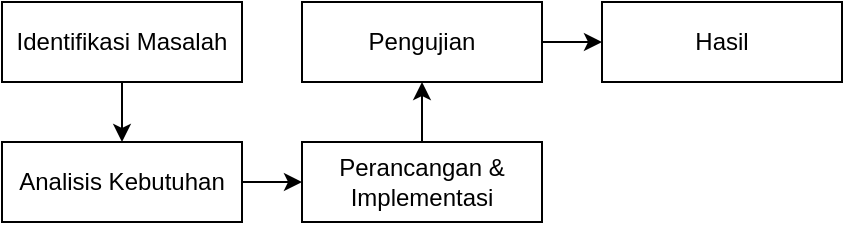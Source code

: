 <mxfile version="21.2.8" type="device" pages="15">
  <diagram id="f6MzDD82E5B1E1J3-Ezb" name="ResearchFlow">
    <mxGraphModel dx="33" dy="520" grid="1" gridSize="10" guides="1" tooltips="1" connect="1" arrows="1" fold="1" page="1" pageScale="1" pageWidth="827" pageHeight="1169" math="0" shadow="0">
      <root>
        <mxCell id="0" />
        <mxCell id="1" parent="0" />
        <mxCell id="tnNVzFTiTPPYR6M1umOF-10" value="" style="group" parent="1" vertex="1" connectable="0">
          <mxGeometry x="950" y="150" width="420" height="110" as="geometry" />
        </mxCell>
        <mxCell id="tnNVzFTiTPPYR6M1umOF-1" value="Identifikasi Masalah" style="rounded=0;whiteSpace=wrap;html=1;" parent="tnNVzFTiTPPYR6M1umOF-10" vertex="1">
          <mxGeometry width="120" height="40" as="geometry" />
        </mxCell>
        <mxCell id="tnNVzFTiTPPYR6M1umOF-2" value="Analisis Kebutuhan" style="rounded=0;whiteSpace=wrap;html=1;" parent="tnNVzFTiTPPYR6M1umOF-10" vertex="1">
          <mxGeometry y="70" width="120" height="40" as="geometry" />
        </mxCell>
        <mxCell id="tnNVzFTiTPPYR6M1umOF-6" style="edgeStyle=orthogonalEdgeStyle;rounded=0;orthogonalLoop=1;jettySize=auto;html=1;" parent="tnNVzFTiTPPYR6M1umOF-10" source="tnNVzFTiTPPYR6M1umOF-1" target="tnNVzFTiTPPYR6M1umOF-2" edge="1">
          <mxGeometry relative="1" as="geometry" />
        </mxCell>
        <mxCell id="tnNVzFTiTPPYR6M1umOF-3" value="Perancangan &amp;amp; Implementasi" style="rounded=0;whiteSpace=wrap;html=1;" parent="tnNVzFTiTPPYR6M1umOF-10" vertex="1">
          <mxGeometry x="150" y="70" width="120" height="40" as="geometry" />
        </mxCell>
        <mxCell id="tnNVzFTiTPPYR6M1umOF-7" style="edgeStyle=orthogonalEdgeStyle;rounded=0;orthogonalLoop=1;jettySize=auto;html=1;" parent="tnNVzFTiTPPYR6M1umOF-10" source="tnNVzFTiTPPYR6M1umOF-2" target="tnNVzFTiTPPYR6M1umOF-3" edge="1">
          <mxGeometry relative="1" as="geometry" />
        </mxCell>
        <mxCell id="tnNVzFTiTPPYR6M1umOF-4" value="Pengujian" style="rounded=0;whiteSpace=wrap;html=1;" parent="tnNVzFTiTPPYR6M1umOF-10" vertex="1">
          <mxGeometry x="150" width="120" height="40" as="geometry" />
        </mxCell>
        <mxCell id="tnNVzFTiTPPYR6M1umOF-8" style="edgeStyle=orthogonalEdgeStyle;rounded=0;orthogonalLoop=1;jettySize=auto;html=1;" parent="tnNVzFTiTPPYR6M1umOF-10" source="tnNVzFTiTPPYR6M1umOF-3" target="tnNVzFTiTPPYR6M1umOF-4" edge="1">
          <mxGeometry relative="1" as="geometry" />
        </mxCell>
        <mxCell id="tnNVzFTiTPPYR6M1umOF-5" value="Hasil" style="rounded=0;whiteSpace=wrap;html=1;" parent="tnNVzFTiTPPYR6M1umOF-10" vertex="1">
          <mxGeometry x="300" width="120" height="40" as="geometry" />
        </mxCell>
        <mxCell id="tnNVzFTiTPPYR6M1umOF-9" style="edgeStyle=orthogonalEdgeStyle;rounded=0;orthogonalLoop=1;jettySize=auto;html=1;" parent="tnNVzFTiTPPYR6M1umOF-10" source="tnNVzFTiTPPYR6M1umOF-4" target="tnNVzFTiTPPYR6M1umOF-5" edge="1">
          <mxGeometry relative="1" as="geometry" />
        </mxCell>
      </root>
    </mxGraphModel>
  </diagram>
  <diagram id="m-dhfpJzlIWqTM9DxHTn" name="AgilePath">
    <mxGraphModel dx="33" dy="520" grid="1" gridSize="10" guides="1" tooltips="1" connect="1" arrows="1" fold="1" page="1" pageScale="1" pageWidth="827" pageHeight="1169" math="0" shadow="0">
      <root>
        <mxCell id="0" />
        <mxCell id="1" parent="0" />
        <mxCell id="0eaVGEH0pVB4hHo2Vvec-2" value="Requirement Analysis" style="rounded=0;whiteSpace=wrap;html=1;" vertex="1" parent="1">
          <mxGeometry x="920" y="160" width="120" height="40" as="geometry" />
        </mxCell>
        <mxCell id="0eaVGEH0pVB4hHo2Vvec-3" value="Design" style="rounded=0;whiteSpace=wrap;html=1;" vertex="1" parent="1">
          <mxGeometry x="1080" y="160" width="120" height="40" as="geometry" />
        </mxCell>
        <mxCell id="0eaVGEH0pVB4hHo2Vvec-4" style="edgeStyle=orthogonalEdgeStyle;rounded=0;orthogonalLoop=1;jettySize=auto;html=1;" edge="1" parent="1" source="0eaVGEH0pVB4hHo2Vvec-2" target="0eaVGEH0pVB4hHo2Vvec-3">
          <mxGeometry relative="1" as="geometry" />
        </mxCell>
        <mxCell id="0eaVGEH0pVB4hHo2Vvec-5" value="Implementation" style="rounded=0;whiteSpace=wrap;html=1;" vertex="1" parent="1">
          <mxGeometry x="1241" y="160" width="120" height="40" as="geometry" />
        </mxCell>
        <mxCell id="0eaVGEH0pVB4hHo2Vvec-6" style="edgeStyle=orthogonalEdgeStyle;rounded=0;orthogonalLoop=1;jettySize=auto;html=1;" edge="1" parent="1" source="0eaVGEH0pVB4hHo2Vvec-3" target="0eaVGEH0pVB4hHo2Vvec-5">
          <mxGeometry relative="1" as="geometry" />
        </mxCell>
        <mxCell id="0eaVGEH0pVB4hHo2Vvec-7" value="Testing" style="rounded=0;whiteSpace=wrap;html=1;" vertex="1" parent="1">
          <mxGeometry x="1160" y="240" width="120" height="40" as="geometry" />
        </mxCell>
        <mxCell id="0eaVGEH0pVB4hHo2Vvec-8" style="edgeStyle=orthogonalEdgeStyle;rounded=0;orthogonalLoop=1;jettySize=auto;html=1;" edge="1" parent="1" source="0eaVGEH0pVB4hHo2Vvec-5" target="0eaVGEH0pVB4hHo2Vvec-7">
          <mxGeometry relative="1" as="geometry">
            <Array as="points">
              <mxPoint x="1301" y="260" />
            </Array>
          </mxGeometry>
        </mxCell>
        <mxCell id="0eaVGEH0pVB4hHo2Vvec-11" style="edgeStyle=orthogonalEdgeStyle;rounded=0;orthogonalLoop=1;jettySize=auto;html=1;" edge="1" parent="1" source="0eaVGEH0pVB4hHo2Vvec-9" target="0eaVGEH0pVB4hHo2Vvec-2">
          <mxGeometry relative="1" as="geometry">
            <Array as="points">
              <mxPoint x="980" y="260" />
            </Array>
          </mxGeometry>
        </mxCell>
        <mxCell id="0eaVGEH0pVB4hHo2Vvec-9" value="Review" style="rounded=0;whiteSpace=wrap;html=1;" vertex="1" parent="1">
          <mxGeometry x="1000" y="240" width="120" height="40" as="geometry" />
        </mxCell>
        <mxCell id="0eaVGEH0pVB4hHo2Vvec-10" style="edgeStyle=orthogonalEdgeStyle;rounded=0;orthogonalLoop=1;jettySize=auto;html=1;" edge="1" parent="1" source="0eaVGEH0pVB4hHo2Vvec-7" target="0eaVGEH0pVB4hHo2Vvec-9">
          <mxGeometry relative="1" as="geometry" />
        </mxCell>
      </root>
    </mxGraphModel>
  </diagram>
  <diagram id="bvbVE_WCkO3QC0mtbcga" name="MainMenuUI">
    <mxGraphModel dx="860" dy="520" grid="1" gridSize="10" guides="1" tooltips="1" connect="1" arrows="1" fold="1" page="1" pageScale="1" pageWidth="827" pageHeight="1169" math="0" shadow="0">
      <root>
        <mxCell id="0" />
        <mxCell id="1" parent="0" />
        <mxCell id="MeuJwveJDG_hMoKyS67v-1" value="" style="rounded=0;whiteSpace=wrap;html=1;" parent="1" vertex="1">
          <mxGeometry x="84" y="100" width="680" height="350" as="geometry" />
        </mxCell>
        <mxCell id="36WneUY-5rslGL_C9ssK-5" value="Play" style="rounded=0;whiteSpace=wrap;html=1;fontSize=22;" parent="1" vertex="1">
          <mxGeometry x="324" y="250" width="180" height="50" as="geometry" />
        </mxCell>
        <mxCell id="36WneUY-5rslGL_C9ssK-6" value="Options" style="rounded=0;whiteSpace=wrap;html=1;fontSize=22;" parent="1" vertex="1">
          <mxGeometry x="339" y="310" width="150" height="50" as="geometry" />
        </mxCell>
        <mxCell id="36WneUY-5rslGL_C9ssK-7" value="Quit" style="rounded=0;whiteSpace=wrap;html=1;fontSize=22;" parent="1" vertex="1">
          <mxGeometry x="354" y="370" width="120" height="50" as="geometry" />
        </mxCell>
        <mxCell id="36WneUY-5rslGL_C9ssK-8" value="GAME TITLE" style="rounded=0;whiteSpace=wrap;html=1;fontStyle=1;fontSize=32;" parent="1" vertex="1">
          <mxGeometry x="190" y="120" width="480" height="90" as="geometry" />
        </mxCell>
      </root>
    </mxGraphModel>
  </diagram>
  <diagram id="VjwOhpfSUUrBZXdR_A1O" name="StageSelectUI">
    <mxGraphModel dx="860" dy="520" grid="0" gridSize="10" guides="1" tooltips="1" connect="1" arrows="1" fold="1" page="1" pageScale="1" pageWidth="827" pageHeight="1169" math="0" shadow="0">
      <root>
        <mxCell id="0" />
        <mxCell id="1" parent="0" />
        <mxCell id="0HMA8TMs7qORRu5moQCM-7" value="" style="rounded=0;whiteSpace=wrap;html=1;" parent="1" vertex="1">
          <mxGeometry x="52.68" y="110" width="680" height="350" as="geometry" />
        </mxCell>
        <mxCell id="0HMA8TMs7qORRu5moQCM-8" value="Stage" style="rounded=0;whiteSpace=wrap;html=1;fontStyle=1;fontSize=32;" parent="1" vertex="1">
          <mxGeometry x="88" y="130" width="480" height="50" as="geometry" />
        </mxCell>
        <mxCell id="E6t-gaHiTCaMRqFrFnex-2" value="X" style="rounded=0;whiteSpace=wrap;html=1;fontStyle=1;fontSize=32;" parent="1" vertex="1">
          <mxGeometry x="600" y="130" width="94.68" height="50" as="geometry" />
        </mxCell>
        <mxCell id="0HMA8TMs7qORRu5moQCM-12" value="Stage" style="rounded=0;whiteSpace=wrap;html=1;fontStyle=1;fontSize=16;container=0;" parent="1" vertex="1">
          <mxGeometry x="240.002" y="229" width="67.358" height="106.024" as="geometry" />
        </mxCell>
        <mxCell id="0HMA8TMs7qORRu5moQCM-17" value="Stage" style="rounded=0;whiteSpace=wrap;html=1;fontStyle=1;fontSize=16;container=0;" parent="1" vertex="1">
          <mxGeometry x="472.002" y="229" width="67.358" height="106.024" as="geometry" />
        </mxCell>
        <mxCell id="0HMA8TMs7qORRu5moQCM-30" value="Stage" style="rounded=0;whiteSpace=wrap;html=1;fontStyle=1;fontSize=16;container=0;" parent="1" vertex="1">
          <mxGeometry x="550.002" y="229" width="67.358" height="106.024" as="geometry" />
        </mxCell>
        <mxCell id="0HMA8TMs7qORRu5moQCM-32" value="Stage" style="rounded=0;whiteSpace=wrap;html=1;fontStyle=1;fontSize=16;container=0;" parent="1" vertex="1">
          <mxGeometry x="628.002" y="229" width="67.358" height="106.024" as="geometry" />
        </mxCell>
        <mxCell id="0HMA8TMs7qORRu5moQCM-10" value="Stage" style="rounded=0;whiteSpace=wrap;html=1;fontStyle=1;fontSize=16;container=0;" parent="1" vertex="1">
          <mxGeometry x="86" y="229" width="67.358" height="106.024" as="geometry" />
        </mxCell>
        <mxCell id="0HMA8TMs7qORRu5moQCM-11" value="Stage" style="rounded=0;whiteSpace=wrap;html=1;fontStyle=1;fontSize=16;container=0;" parent="1" vertex="1">
          <mxGeometry x="163.001" y="229" width="67.358" height="106.024" as="geometry" />
        </mxCell>
        <mxCell id="0HMA8TMs7qORRu5moQCM-19" value="Stage" style="rounded=0;whiteSpace=wrap;html=1;fontStyle=1;fontSize=16;container=0;" parent="1" vertex="1">
          <mxGeometry x="318" y="229" width="67.358" height="106.024" as="geometry" />
        </mxCell>
        <mxCell id="0HMA8TMs7qORRu5moQCM-20" value="Stage" style="rounded=0;whiteSpace=wrap;html=1;fontStyle=1;fontSize=16;container=0;" parent="1" vertex="1">
          <mxGeometry x="395.001" y="229" width="67.358" height="106.024" as="geometry" />
        </mxCell>
      </root>
    </mxGraphModel>
  </diagram>
  <diagram name="OptionsUI" id="QYACH7cSlahDOdQYbJ13">
    <mxGraphModel dx="1012" dy="612" grid="0" gridSize="10" guides="1" tooltips="1" connect="1" arrows="1" fold="1" page="1" pageScale="1" pageWidth="827" pageHeight="1169" math="0" shadow="0">
      <root>
        <mxCell id="n1Gjs2r9QFGmoitTEfbZ-0" />
        <mxCell id="n1Gjs2r9QFGmoitTEfbZ-1" parent="n1Gjs2r9QFGmoitTEfbZ-0" />
        <mxCell id="n1Gjs2r9QFGmoitTEfbZ-2" value="" style="rounded=0;whiteSpace=wrap;html=1;" vertex="1" parent="n1Gjs2r9QFGmoitTEfbZ-1">
          <mxGeometry x="52.68" y="110" width="680" height="350" as="geometry" />
        </mxCell>
        <mxCell id="n1Gjs2r9QFGmoitTEfbZ-4" value="Options" style="rounded=0;whiteSpace=wrap;html=1;fontStyle=1;fontSize=32;" vertex="1" parent="n1Gjs2r9QFGmoitTEfbZ-1">
          <mxGeometry x="88" y="130" width="504" height="50" as="geometry" />
        </mxCell>
        <mxCell id="n1Gjs2r9QFGmoitTEfbZ-15" value="X" style="rounded=0;whiteSpace=wrap;html=1;fontStyle=1;fontSize=32;" vertex="1" parent="n1Gjs2r9QFGmoitTEfbZ-1">
          <mxGeometry x="600" y="130" width="94.68" height="50" as="geometry" />
        </mxCell>
        <mxCell id="NRHFvyir68KdqCot85hz-0" value="BGM" style="rounded=0;whiteSpace=wrap;html=1;fontStyle=1;fontSize=24;" vertex="1" parent="n1Gjs2r9QFGmoitTEfbZ-1">
          <mxGeometry x="88" y="200" width="212" height="44" as="geometry" />
        </mxCell>
        <mxCell id="NRHFvyir68KdqCot85hz-1" value="SFX" style="rounded=0;whiteSpace=wrap;html=1;fontStyle=1;fontSize=24;" vertex="1" parent="n1Gjs2r9QFGmoitTEfbZ-1">
          <mxGeometry x="88" y="257" width="212" height="44" as="geometry" />
        </mxCell>
        <mxCell id="NRHFvyir68KdqCot85hz-3" value="Difficulty" style="rounded=0;whiteSpace=wrap;html=1;fontStyle=1;fontSize=24;" vertex="1" parent="n1Gjs2r9QFGmoitTEfbZ-1">
          <mxGeometry x="88" y="314" width="212" height="44" as="geometry" />
        </mxCell>
        <mxCell id="NRHFvyir68KdqCot85hz-4" value="" style="rounded=0;whiteSpace=wrap;html=1;fontStyle=1;fontSize=24;" vertex="1" parent="n1Gjs2r9QFGmoitTEfbZ-1">
          <mxGeometry x="318" y="214" width="260" height="16" as="geometry" />
        </mxCell>
        <mxCell id="NRHFvyir68KdqCot85hz-5" value="" style="rounded=0;whiteSpace=wrap;html=1;fontStyle=1;fontSize=24;" vertex="1" parent="n1Gjs2r9QFGmoitTEfbZ-1">
          <mxGeometry x="559" y="210.5" width="13" height="23" as="geometry" />
        </mxCell>
        <mxCell id="NRHFvyir68KdqCot85hz-6" value="100" style="rounded=0;whiteSpace=wrap;html=1;fontStyle=1;fontSize=24;" vertex="1" parent="n1Gjs2r9QFGmoitTEfbZ-1">
          <mxGeometry x="601" y="200" width="93.68" height="44" as="geometry" />
        </mxCell>
        <mxCell id="NRHFvyir68KdqCot85hz-7" value="" style="rounded=0;whiteSpace=wrap;html=1;fontStyle=1;fontSize=24;" vertex="1" parent="n1Gjs2r9QFGmoitTEfbZ-1">
          <mxGeometry x="318" y="273" width="260" height="16" as="geometry" />
        </mxCell>
        <mxCell id="NRHFvyir68KdqCot85hz-8" value="" style="rounded=0;whiteSpace=wrap;html=1;fontStyle=1;fontSize=24;" vertex="1" parent="n1Gjs2r9QFGmoitTEfbZ-1">
          <mxGeometry x="559" y="269.5" width="13" height="23" as="geometry" />
        </mxCell>
        <mxCell id="NRHFvyir68KdqCot85hz-9" value="100" style="rounded=0;whiteSpace=wrap;html=1;fontStyle=1;fontSize=24;" vertex="1" parent="n1Gjs2r9QFGmoitTEfbZ-1">
          <mxGeometry x="601" y="259" width="93.68" height="44" as="geometry" />
        </mxCell>
        <mxCell id="NRHFvyir68KdqCot85hz-10" value="Easy" style="rounded=0;whiteSpace=wrap;html=1;fontStyle=1;fontSize=24;" vertex="1" parent="n1Gjs2r9QFGmoitTEfbZ-1">
          <mxGeometry x="521" y="314" width="141" height="44" as="geometry" />
        </mxCell>
        <mxCell id="NRHFvyir68KdqCot85hz-11" value="V" style="rounded=0;whiteSpace=wrap;html=1;fontStyle=1;fontSize=24;" vertex="1" parent="n1Gjs2r9QFGmoitTEfbZ-1">
          <mxGeometry x="660" y="314" width="34.34" height="44" as="geometry" />
        </mxCell>
        <mxCell id="NRHFvyir68KdqCot85hz-12" value="Save" style="rounded=0;whiteSpace=wrap;html=1;fontStyle=1;fontSize=24;" vertex="1" parent="n1Gjs2r9QFGmoitTEfbZ-1">
          <mxGeometry x="322.18" y="385" width="141" height="44" as="geometry" />
        </mxCell>
      </root>
    </mxGraphModel>
  </diagram>
  <diagram id="vG7D8FekNfAek0E7JXm4" name="PlayOrReadUI">
    <mxGraphModel dx="1012" dy="612" grid="1" gridSize="10" guides="1" tooltips="1" connect="1" arrows="1" fold="1" page="1" pageScale="1" pageWidth="827" pageHeight="1169" math="0" shadow="0">
      <root>
        <mxCell id="0" />
        <mxCell id="1" parent="0" />
        <mxCell id="DEiAX9lkdbtyjMdKGguc-1" value="" style="rounded=0;whiteSpace=wrap;html=1;" vertex="1" parent="1">
          <mxGeometry x="52.68" y="110" width="680" height="350" as="geometry" />
        </mxCell>
        <mxCell id="DEiAX9lkdbtyjMdKGguc-2" value="Material Title" style="rounded=0;whiteSpace=wrap;html=1;fontStyle=1;fontSize=32;" vertex="1" parent="1">
          <mxGeometry x="88" y="130" width="472" height="50" as="geometry" />
        </mxCell>
        <mxCell id="DEiAX9lkdbtyjMdKGguc-3" value="X" style="rounded=0;whiteSpace=wrap;html=1;fontStyle=1;fontSize=32;" vertex="1" parent="1">
          <mxGeometry x="640" y="130" width="54.68" height="50" as="geometry" />
        </mxCell>
        <mxCell id="DEiAX9lkdbtyjMdKGguc-8" value="Play" style="rounded=0;whiteSpace=wrap;html=1;fontStyle=1;fontSize=26;container=0;" vertex="1" parent="1">
          <mxGeometry x="87.68" y="310" width="282" height="120" as="geometry" />
        </mxCell>
        <mxCell id="DEiAX9lkdbtyjMdKGguc-9" value="Read Material" style="rounded=0;whiteSpace=wrap;html=1;fontStyle=1;fontSize=26;container=0;" vertex="1" parent="1">
          <mxGeometry x="397.68" y="310" width="300" height="120" as="geometry" />
        </mxCell>
        <mxCell id="DEiAX9lkdbtyjMdKGguc-12" value="H" style="rounded=0;whiteSpace=wrap;html=1;fontStyle=1;fontSize=32;" vertex="1" parent="1">
          <mxGeometry x="573.32" y="130" width="54.68" height="50" as="geometry" />
        </mxCell>
      </root>
    </mxGraphModel>
  </diagram>
  <diagram name="InGameUI" id="cptq3cDZIhJboxNGUyY6">
    <mxGraphModel dx="860" dy="520" grid="0" gridSize="10" guides="1" tooltips="1" connect="1" arrows="1" fold="1" page="1" pageScale="1" pageWidth="827" pageHeight="1169" math="0" shadow="0">
      <root>
        <mxCell id="0" />
        <mxCell id="1" parent="0" />
        <mxCell id="BpXOdtsCsegALJ0oK6Xx-1" value="" style="rounded=0;whiteSpace=wrap;html=1;" parent="1" vertex="1">
          <mxGeometry x="80" y="80" width="680" height="350" as="geometry" />
        </mxCell>
        <mxCell id="BpXOdtsCsegALJ0oK6Xx-3" value="Player" style="rounded=0;whiteSpace=wrap;html=1;align=left;" parent="1" vertex="1">
          <mxGeometry x="90" y="88" width="70" height="20" as="geometry" />
        </mxCell>
        <mxCell id="BpXOdtsCsegALJ0oK6Xx-9" value="Analog" style="ellipse;whiteSpace=wrap;html=1;aspect=fixed;fillColor=#f5f5f5;fontColor=#333333;strokeColor=#666666;" parent="1" vertex="1">
          <mxGeometry x="100" y="290" width="120" height="120" as="geometry" />
        </mxCell>
        <mxCell id="BpXOdtsCsegALJ0oK6Xx-10" value="Action/Pick" style="ellipse;whiteSpace=wrap;html=1;aspect=fixed;fillColor=#f5f5f5;fontColor=#333333;strokeColor=#666666;" parent="1" vertex="1">
          <mxGeometry x="669" y="330" width="71" height="71" as="geometry" />
        </mxCell>
        <mxCell id="BJsrXSCp2pqOfI15WEJN-4" value="00:00" style="rounded=0;whiteSpace=wrap;html=1;align=center;" parent="1" vertex="1">
          <mxGeometry x="677" y="87" width="41" height="20" as="geometry" />
        </mxCell>
        <mxCell id="BJsrXSCp2pqOfI15WEJN-9" value="" style="group" parent="1" vertex="1" connectable="0">
          <mxGeometry x="728" y="85" width="26.5" height="23" as="geometry" />
        </mxCell>
        <mxCell id="BpXOdtsCsegALJ0oK6Xx-5" value="" style="rounded=0;whiteSpace=wrap;html=1;align=left;" parent="BJsrXSCp2pqOfI15WEJN-9" vertex="1">
          <mxGeometry width="26.5" height="23" as="geometry" />
        </mxCell>
        <mxCell id="BJsrXSCp2pqOfI15WEJN-8" value="" style="group" parent="BJsrXSCp2pqOfI15WEJN-9" vertex="1" connectable="0">
          <mxGeometry x="6.25" y="2.674" width="14" height="17.65" as="geometry" />
        </mxCell>
        <mxCell id="BJsrXSCp2pqOfI15WEJN-6" value="" style="rounded=0;whiteSpace=wrap;html=1;align=left;" parent="BJsrXSCp2pqOfI15WEJN-8" vertex="1">
          <mxGeometry width="6" height="17.65" as="geometry" />
        </mxCell>
        <mxCell id="BpXOdtsCsegALJ0oK6Xx-7" value="" style="rounded=0;whiteSpace=wrap;html=1;align=left;" parent="BJsrXSCp2pqOfI15WEJN-8" vertex="1">
          <mxGeometry x="8" width="6" height="17.65" as="geometry" />
        </mxCell>
        <mxCell id="BJsrXSCp2pqOfI15WEJN-10" value="Search" style="ellipse;whiteSpace=wrap;html=1;aspect=fixed;fillColor=#f5f5f5;fontColor=#333333;strokeColor=#666666;" parent="1" vertex="1">
          <mxGeometry x="699" y="274" width="49" height="49" as="geometry" />
        </mxCell>
      </root>
    </mxGraphModel>
  </diagram>
  <diagram id="-QN3Ys7MDWMzMXzj0Ok8" name="QuestUI">
    <mxGraphModel dx="860" dy="520" grid="1" gridSize="10" guides="1" tooltips="1" connect="1" arrows="1" fold="1" page="1" pageScale="1" pageWidth="827" pageHeight="1169" math="0" shadow="0">
      <root>
        <mxCell id="0" />
        <mxCell id="1" parent="0" />
        <mxCell id="trS-FsYysDu7gJ4gRRhb-1" value="" style="rounded=0;whiteSpace=wrap;html=1;" parent="1" vertex="1">
          <mxGeometry x="80" y="80" width="680" height="350" as="geometry" />
        </mxCell>
        <mxCell id="trS-FsYysDu7gJ4gRRhb-5" value="" style="rounded=0;whiteSpace=wrap;html=1;align=left;" parent="1" vertex="1">
          <mxGeometry x="701" y="87" width="50" height="43" as="geometry" />
        </mxCell>
        <mxCell id="trS-FsYysDu7gJ4gRRhb-6" value="" style="group" parent="1" vertex="1" connectable="0">
          <mxGeometry x="710" y="92" width="32" height="33" as="geometry" />
        </mxCell>
        <mxCell id="trS-FsYysDu7gJ4gRRhb-7" value="" style="rounded=0;whiteSpace=wrap;html=1;align=left;" parent="trS-FsYysDu7gJ4gRRhb-6" vertex="1">
          <mxGeometry width="15" height="33" as="geometry" />
        </mxCell>
        <mxCell id="trS-FsYysDu7gJ4gRRhb-8" value="" style="rounded=0;whiteSpace=wrap;html=1;align=left;" parent="trS-FsYysDu7gJ4gRRhb-6" vertex="1">
          <mxGeometry x="17" width="15" height="33" as="geometry" />
        </mxCell>
        <mxCell id="trS-FsYysDu7gJ4gRRhb-11" value="" style="rounded=0;whiteSpace=wrap;html=1;fillColor=#E3E3E3;" parent="1" vertex="1">
          <mxGeometry x="210" y="150" width="410" height="20" as="geometry" />
        </mxCell>
        <mxCell id="trS-FsYysDu7gJ4gRRhb-12" value="" style="rounded=0;whiteSpace=wrap;html=1;fillColor=#E3E3E3;" parent="1" vertex="1">
          <mxGeometry x="210" y="174" width="410" height="20" as="geometry" />
        </mxCell>
        <mxCell id="trS-FsYysDu7gJ4gRRhb-13" value="" style="rounded=0;whiteSpace=wrap;html=1;fillColor=#E3E3E3;" parent="1" vertex="1">
          <mxGeometry x="210" y="199" width="360" height="20" as="geometry" />
        </mxCell>
        <mxCell id="mwS01MPtXd5iBNjWxdNN-1" value="00:00" style="rounded=0;whiteSpace=wrap;html=1;" vertex="1" parent="1">
          <mxGeometry x="650" y="87" width="40" height="20" as="geometry" />
        </mxCell>
        <mxCell id="trS-FsYysDu7gJ4gRRhb-14" value="" style="rounded=0;whiteSpace=wrap;html=1;fillColor=#E3E3E3;" parent="1" vertex="1">
          <mxGeometry x="210" y="260" width="201.6" height="50" as="geometry" />
        </mxCell>
        <mxCell id="trS-FsYysDu7gJ4gRRhb-15" value="" style="rounded=0;whiteSpace=wrap;html=1;fillColor=#E3E3E3;" parent="1" vertex="1">
          <mxGeometry x="210" y="320" width="201.6" height="50" as="geometry" />
        </mxCell>
        <mxCell id="trS-FsYysDu7gJ4gRRhb-16" value="" style="rounded=0;whiteSpace=wrap;html=1;fillColor=#E3E3E3;" parent="1" vertex="1">
          <mxGeometry x="428.4" y="320" width="201.6" height="50" as="geometry" />
        </mxCell>
        <mxCell id="trS-FsYysDu7gJ4gRRhb-17" value="" style="rounded=0;whiteSpace=wrap;html=1;fillColor=#E3E3E3;fillStyle=solid;" parent="1" vertex="1">
          <mxGeometry x="428.4" y="260" width="201.6" height="50" as="geometry" />
        </mxCell>
      </root>
    </mxGraphModel>
  </diagram>
  <diagram id="C1FcqHf4VFfyf51zM5Mn" name="PauseUI">
    <mxGraphModel dx="860" dy="520" grid="0" gridSize="10" guides="1" tooltips="1" connect="1" arrows="1" fold="1" page="1" pageScale="1" pageWidth="827" pageHeight="1169" math="0" shadow="0">
      <root>
        <mxCell id="0" />
        <mxCell id="1" parent="0" />
        <mxCell id="YvXbzxNQUR7dTeZEtJqn-1" value="" style="rounded=0;whiteSpace=wrap;html=1;" parent="1" vertex="1">
          <mxGeometry x="80" y="80" width="680" height="350" as="geometry" />
        </mxCell>
        <mxCell id="YvXbzxNQUR7dTeZEtJqn-11" value="" style="rounded=0;whiteSpace=wrap;html=1;" parent="1" vertex="1">
          <mxGeometry x="240" y="120" width="370" height="280" as="geometry" />
        </mxCell>
        <mxCell id="YvXbzxNQUR7dTeZEtJqn-13" value="PAUSED" style="rounded=0;whiteSpace=wrap;html=1;" parent="1" vertex="1">
          <mxGeometry x="300" y="145" width="250" height="40" as="geometry" />
        </mxCell>
        <mxCell id="YvXbzxNQUR7dTeZEtJqn-12" value="RESUME" style="rounded=0;whiteSpace=wrap;html=1;" parent="1" vertex="1">
          <mxGeometry x="300" y="279" width="250" height="43.5" as="geometry" />
        </mxCell>
        <mxCell id="YvXbzxNQUR7dTeZEtJqn-14" value="BACK TO MENU" style="rounded=0;whiteSpace=wrap;html=1;labelBackgroundColor=none;" parent="1" vertex="1">
          <mxGeometry x="300" y="331" width="250" height="43.5" as="geometry" />
        </mxCell>
      </root>
    </mxGraphModel>
  </diagram>
  <diagram id="chlSesIT8t8AnyuM74Mr" name="LearningUI">
    <mxGraphModel dx="860" dy="520" grid="1" gridSize="10" guides="1" tooltips="1" connect="1" arrows="1" fold="1" page="1" pageScale="1" pageWidth="827" pageHeight="1169" math="0" shadow="0">
      <root>
        <mxCell id="0" />
        <mxCell id="1" parent="0" />
        <mxCell id="x7E2HbvNHAWgIzieiyEb-1" value="" style="rounded=0;whiteSpace=wrap;html=1;" parent="1" vertex="1">
          <mxGeometry x="74" y="90" width="680" height="350" as="geometry" />
        </mxCell>
        <mxCell id="KWXwktazdMXaDhLnR21a-1" value="TITLE" style="rounded=0;whiteSpace=wrap;html=1;align=left;spacingLeft=10;" parent="1" vertex="1">
          <mxGeometry x="90" y="106" width="570" height="40" as="geometry" />
        </mxCell>
        <mxCell id="YLkG0jEWKR362FTN3VP7-9" value="X" style="rounded=0;whiteSpace=wrap;html=1;" parent="1" vertex="1">
          <mxGeometry x="680" y="106" width="50" height="40" as="geometry" />
        </mxCell>
        <mxCell id="YLkG0jEWKR362FTN3VP7-10" value="" style="group" parent="1" vertex="1" connectable="0">
          <mxGeometry x="90" y="160" width="640" height="260" as="geometry" />
        </mxCell>
        <mxCell id="YLkG0jEWKR362FTN3VP7-8" value="" style="rounded=0;whiteSpace=wrap;html=1;" parent="YLkG0jEWKR362FTN3VP7-10" vertex="1">
          <mxGeometry width="640" height="260" as="geometry" />
        </mxCell>
        <mxCell id="YLkG0jEWKR362FTN3VP7-1" value="" style="rounded=0;whiteSpace=wrap;html=1;fillColor=#eeeeee;strokeColor=#36393d;" parent="YLkG0jEWKR362FTN3VP7-10" vertex="1">
          <mxGeometry x="33.684" y="21.667" width="561.404" height="21.667" as="geometry" />
        </mxCell>
        <mxCell id="YLkG0jEWKR362FTN3VP7-2" value="" style="rounded=0;whiteSpace=wrap;html=1;fillColor=#eeeeee;strokeColor=#36393d;" parent="YLkG0jEWKR362FTN3VP7-10" vertex="1">
          <mxGeometry x="33.684" y="47.667" width="561.404" height="21.667" as="geometry" />
        </mxCell>
        <mxCell id="YLkG0jEWKR362FTN3VP7-3" value="" style="rounded=0;whiteSpace=wrap;html=1;fillColor=#eeeeee;strokeColor=#36393d;" parent="YLkG0jEWKR362FTN3VP7-10" vertex="1">
          <mxGeometry x="33.684" y="74.75" width="492.94" height="21.667" as="geometry" />
        </mxCell>
        <mxCell id="YLkG0jEWKR362FTN3VP7-4" value="" style="rounded=0;whiteSpace=wrap;html=1;fillColor=#eeeeee;strokeColor=#36393d;" parent="YLkG0jEWKR362FTN3VP7-10" vertex="1">
          <mxGeometry x="33.684" y="119.167" width="561.404" height="21.667" as="geometry" />
        </mxCell>
        <mxCell id="YLkG0jEWKR362FTN3VP7-5" value="" style="rounded=0;whiteSpace=wrap;html=1;fillColor=#eeeeee;strokeColor=#36393d;" parent="YLkG0jEWKR362FTN3VP7-10" vertex="1">
          <mxGeometry x="33.684" y="145.167" width="561.404" height="21.667" as="geometry" />
        </mxCell>
        <mxCell id="YLkG0jEWKR362FTN3VP7-6" value="" style="rounded=0;whiteSpace=wrap;html=1;fillColor=#eeeeee;strokeColor=#36393d;" parent="YLkG0jEWKR362FTN3VP7-10" vertex="1">
          <mxGeometry x="33.684" y="172.25" width="492.94" height="21.667" as="geometry" />
        </mxCell>
      </root>
    </mxGraphModel>
  </diagram>
  <diagram id="3cJFEfQCzlpgYQPSWkg7" name="UseCase">
    <mxGraphModel dx="33" dy="520" grid="0" gridSize="10" guides="1" tooltips="1" connect="1" arrows="1" fold="1" page="1" pageScale="1" pageWidth="827" pageHeight="1169" math="0" shadow="0">
      <root>
        <mxCell id="0" />
        <mxCell id="1" parent="0" />
        <mxCell id="jy__CYpnF_dNpy6_wQsA-8" style="rounded=0;orthogonalLoop=1;jettySize=auto;html=1;" parent="1" source="jy__CYpnF_dNpy6_wQsA-1" target="jy__CYpnF_dNpy6_wQsA-5" edge="1">
          <mxGeometry relative="1" as="geometry" />
        </mxCell>
        <mxCell id="jy__CYpnF_dNpy6_wQsA-9" style="rounded=0;orthogonalLoop=1;jettySize=auto;html=1;" parent="1" source="jy__CYpnF_dNpy6_wQsA-1" target="jy__CYpnF_dNpy6_wQsA-6" edge="1">
          <mxGeometry relative="1" as="geometry" />
        </mxCell>
        <mxCell id="VJAkXBlDc9VvLzyxX5Um-2" style="rounded=0;orthogonalLoop=1;jettySize=auto;html=1;" edge="1" parent="1" source="jy__CYpnF_dNpy6_wQsA-1" target="VJAkXBlDc9VvLzyxX5Um-1">
          <mxGeometry relative="1" as="geometry" />
        </mxCell>
        <mxCell id="jy__CYpnF_dNpy6_wQsA-1" value="Player" style="shape=umlActor;verticalLabelPosition=bottom;verticalAlign=top;html=1;" parent="1" vertex="1">
          <mxGeometry x="1036" y="195" width="30" height="60" as="geometry" />
        </mxCell>
        <mxCell id="jy__CYpnF_dNpy6_wQsA-3" value="TheLostKey" style="shape=umlFrame;whiteSpace=wrap;html=1;pointerEvents=0;width=110;height=29;" parent="1" vertex="1">
          <mxGeometry x="1155" y="94" width="331" height="225" as="geometry" />
        </mxCell>
        <mxCell id="jy__CYpnF_dNpy6_wQsA-4" value="Gameplay" style="ellipse;whiteSpace=wrap;html=1;" parent="1" vertex="1">
          <mxGeometry x="1350" y="168" width="108" height="39" as="geometry" />
        </mxCell>
        <mxCell id="jy__CYpnF_dNpy6_wQsA-5" value="Material List" style="ellipse;whiteSpace=wrap;html=1;" parent="1" vertex="1">
          <mxGeometry x="1171" y="212" width="109" height="43" as="geometry" />
        </mxCell>
        <mxCell id="jy__CYpnF_dNpy6_wQsA-6" value="Exit Game" style="ellipse;whiteSpace=wrap;html=1;" parent="1" vertex="1">
          <mxGeometry x="1180" y="268" width="93" height="39" as="geometry" />
        </mxCell>
        <mxCell id="mmD0sFUUVUPQiO7DFh8e-1" value="Unlock Material" style="ellipse;whiteSpace=wrap;html=1;" parent="1" vertex="1">
          <mxGeometry x="1269" y="103" width="108" height="39" as="geometry" />
        </mxCell>
        <mxCell id="VJAkXBlDc9VvLzyxX5Um-6" value="&amp;lt;&amp;lt;extends&amp;gt;&amp;gt;" style="rounded=0;orthogonalLoop=1;jettySize=auto;html=1;dashed=1;endArrow=open;endFill=0;" edge="1" parent="1" source="-nxyqurmbDc0briCFqPB-1" target="jy__CYpnF_dNpy6_wQsA-4">
          <mxGeometry relative="1" as="geometry" />
        </mxCell>
        <mxCell id="-nxyqurmbDc0briCFqPB-1" value="Material Detail" style="ellipse;whiteSpace=wrap;html=1;" parent="1" vertex="1">
          <mxGeometry x="1346" y="242" width="108" height="39" as="geometry" />
        </mxCell>
        <mxCell id="-nxyqurmbDc0briCFqPB-2" value="&amp;lt;&amp;lt;include&amp;gt;&amp;gt;" style="html=1;verticalAlign=bottom;labelBackgroundColor=default;endArrow=open;endFill=0;dashed=1;rounded=0;" parent="1" source="mmD0sFUUVUPQiO7DFh8e-1" target="jy__CYpnF_dNpy6_wQsA-4" edge="1">
          <mxGeometry x="0.615" y="5" width="160" relative="1" as="geometry">
            <mxPoint x="1176" y="345" as="sourcePoint" />
            <mxPoint x="1336" y="345" as="targetPoint" />
            <mxPoint as="offset" />
          </mxGeometry>
        </mxCell>
        <mxCell id="-nxyqurmbDc0briCFqPB-3" value="&amp;lt;&amp;lt;extends&amp;gt;&amp;gt;" style="html=1;verticalAlign=bottom;labelBackgroundColor=none;endArrow=open;endFill=0;dashed=1;rounded=0;" parent="1" source="-nxyqurmbDc0briCFqPB-1" target="jy__CYpnF_dNpy6_wQsA-5" edge="1">
          <mxGeometry x="-0.09" y="20" width="160" relative="1" as="geometry">
            <mxPoint x="1390" y="224" as="sourcePoint" />
            <mxPoint x="1316" y="235" as="targetPoint" />
            <mxPoint as="offset" />
          </mxGeometry>
        </mxCell>
        <mxCell id="VJAkXBlDc9VvLzyxX5Um-1" value="Stage List" style="ellipse;whiteSpace=wrap;html=1;" vertex="1" parent="1">
          <mxGeometry x="1165" y="148" width="108" height="39" as="geometry" />
        </mxCell>
        <mxCell id="VJAkXBlDc9VvLzyxX5Um-5" value="&amp;lt;&amp;lt;include&amp;gt;&amp;gt;" style="html=1;verticalAlign=bottom;labelBackgroundColor=default;endArrow=open;endFill=0;dashed=1;rounded=0;" edge="1" parent="1" source="jy__CYpnF_dNpy6_wQsA-4" target="VJAkXBlDc9VvLzyxX5Um-1">
          <mxGeometry x="-0.161" y="16" width="160" relative="1" as="geometry">
            <mxPoint x="1413" y="192" as="sourcePoint" />
            <mxPoint x="1391" y="158" as="targetPoint" />
            <mxPoint as="offset" />
          </mxGeometry>
        </mxCell>
      </root>
    </mxGraphModel>
  </diagram>
  <diagram id="MPBtUaOr_y3MXqttWfIV" name="Activity - Unlock Material">
    <mxGraphModel dx="860" dy="520" grid="1" gridSize="10" guides="1" tooltips="1" connect="1" arrows="1" fold="1" page="1" pageScale="1" pageWidth="827" pageHeight="1169" math="0" shadow="0">
      <root>
        <mxCell id="0" />
        <mxCell id="1" parent="0" />
        <mxCell id="6kAzQsbJE28Ya11VsWZI-1" value="Unlock Material Activity" style="swimlane;childLayout=stackLayout;resizeParent=1;resizeParentMax=0;startSize=20;html=1;" vertex="1" parent="1">
          <mxGeometry x="230.0" y="30" width="350" height="520" as="geometry" />
        </mxCell>
        <mxCell id="6kAzQsbJE28Ya11VsWZI-13" value="" style="rounded=0;orthogonalLoop=1;jettySize=auto;html=1;" edge="1" parent="6kAzQsbJE28Ya11VsWZI-1" source="6kAzQsbJE28Ya11VsWZI-5" target="6kAzQsbJE28Ya11VsWZI-9">
          <mxGeometry relative="1" as="geometry" />
        </mxCell>
        <mxCell id="6kAzQsbJE28Ya11VsWZI-14" value="" style="rounded=0;orthogonalLoop=1;jettySize=auto;html=1;" edge="1" parent="6kAzQsbJE28Ya11VsWZI-1" source="6kAzQsbJE28Ya11VsWZI-9" target="6kAzQsbJE28Ya11VsWZI-6">
          <mxGeometry relative="1" as="geometry" />
        </mxCell>
        <mxCell id="IiALGhamDIEmAQqTgKuS-6" value="" style="rounded=0;orthogonalLoop=1;jettySize=auto;html=1;" edge="1" parent="6kAzQsbJE28Ya11VsWZI-1" source="IiALGhamDIEmAQqTgKuS-3" target="IiALGhamDIEmAQqTgKuS-5">
          <mxGeometry relative="1" as="geometry" />
        </mxCell>
        <mxCell id="IiALGhamDIEmAQqTgKuS-14" value="" style="rounded=0;orthogonalLoop=1;jettySize=auto;html=1;" edge="1" parent="6kAzQsbJE28Ya11VsWZI-1" source="IiALGhamDIEmAQqTgKuS-11" target="IiALGhamDIEmAQqTgKuS-13">
          <mxGeometry relative="1" as="geometry" />
        </mxCell>
        <mxCell id="IiALGhamDIEmAQqTgKuS-16" value="" style="rounded=0;orthogonalLoop=1;jettySize=auto;html=1;" edge="1" parent="6kAzQsbJE28Ya11VsWZI-1" source="IiALGhamDIEmAQqTgKuS-13" target="IiALGhamDIEmAQqTgKuS-15">
          <mxGeometry relative="1" as="geometry" />
        </mxCell>
        <mxCell id="6kAzQsbJE28Ya11VsWZI-2" value="Player" style="swimlane;startSize=20;html=1;" vertex="1" parent="6kAzQsbJE28Ya11VsWZI-1">
          <mxGeometry y="20" width="180" height="500" as="geometry" />
        </mxCell>
        <mxCell id="6kAzQsbJE28Ya11VsWZI-3" value="" style="ellipse;html=1;shape=startState;fillColor=#000000;strokeColor=#ff0000;" vertex="1" parent="6kAzQsbJE28Ya11VsWZI-2">
          <mxGeometry x="65.0" y="25" width="30" height="30" as="geometry" />
        </mxCell>
        <mxCell id="6kAzQsbJE28Ya11VsWZI-4" value="" style="edgeStyle=orthogonalEdgeStyle;html=1;verticalAlign=bottom;endArrow=open;endSize=8;strokeColor=#ff0000;rounded=0;" edge="1" parent="6kAzQsbJE28Ya11VsWZI-2" source="6kAzQsbJE28Ya11VsWZI-3" target="6kAzQsbJE28Ya11VsWZI-5">
          <mxGeometry relative="1" as="geometry">
            <mxPoint x="60.0" y="85" as="targetPoint" />
          </mxGeometry>
        </mxCell>
        <mxCell id="6kAzQsbJE28Ya11VsWZI-5" value="Play Game" style="rounded=1;whiteSpace=wrap;html=1;arcSize=40;fontColor=#000000;fillColor=#ffffc0;strokeColor=#ff0000;" vertex="1" parent="6kAzQsbJE28Ya11VsWZI-2">
          <mxGeometry x="20" y="70" width="120" height="30" as="geometry" />
        </mxCell>
        <mxCell id="6kAzQsbJE28Ya11VsWZI-6" value="Pick Computer Object" style="whiteSpace=wrap;html=1;fillColor=#ffffc0;strokeColor=#ff0000;fontColor=#000000;rounded=1;arcSize=40;" vertex="1" parent="6kAzQsbJE28Ya11VsWZI-2">
          <mxGeometry x="20" y="135" width="120" height="30" as="geometry" />
        </mxCell>
        <mxCell id="IiALGhamDIEmAQqTgKuS-8" style="edgeStyle=orthogonalEdgeStyle;rounded=0;orthogonalLoop=1;jettySize=auto;html=1;" edge="1" parent="6kAzQsbJE28Ya11VsWZI-2" source="IiALGhamDIEmAQqTgKuS-5" target="IiALGhamDIEmAQqTgKuS-7">
          <mxGeometry relative="1" as="geometry" />
        </mxCell>
        <mxCell id="IiALGhamDIEmAQqTgKuS-5" value="Read Material" style="whiteSpace=wrap;html=1;fillColor=#ffffc0;strokeColor=#ff0000;fontColor=#000000;rounded=1;arcSize=40;" vertex="1" parent="6kAzQsbJE28Ya11VsWZI-2">
          <mxGeometry x="20" y="180" width="120" height="30" as="geometry" />
        </mxCell>
        <mxCell id="IiALGhamDIEmAQqTgKuS-7" value="Close Material Window" style="whiteSpace=wrap;html=1;fillColor=#ffffc0;strokeColor=#ff0000;fontColor=#000000;rounded=1;arcSize=40;" vertex="1" parent="6kAzQsbJE28Ya11VsWZI-2">
          <mxGeometry x="20" y="230" width="120" height="30" as="geometry" />
        </mxCell>
        <mxCell id="IiALGhamDIEmAQqTgKuS-11" value="Find Quest" style="whiteSpace=wrap;html=1;fillColor=#ffffc0;strokeColor=#ff0000;fontColor=#000000;rounded=1;arcSize=40;" vertex="1" parent="6kAzQsbJE28Ya11VsWZI-2">
          <mxGeometry x="20" y="280" width="120" height="30" as="geometry" />
        </mxCell>
        <mxCell id="IiALGhamDIEmAQqTgKuS-15" value="Clear Quest" style="whiteSpace=wrap;html=1;fillColor=#ffffc0;strokeColor=#ff0000;fontColor=#000000;rounded=1;arcSize=40;" vertex="1" parent="6kAzQsbJE28Ya11VsWZI-2">
          <mxGeometry x="20" y="340" width="120" height="30" as="geometry" />
        </mxCell>
        <mxCell id="IiALGhamDIEmAQqTgKuS-18" value="Go to Exit Door" style="whiteSpace=wrap;html=1;fillColor=#ffffc0;strokeColor=#ff0000;fontColor=#000000;rounded=1;arcSize=40;" vertex="1" parent="6kAzQsbJE28Ya11VsWZI-2">
          <mxGeometry x="20" y="390" width="120" height="25" as="geometry" />
        </mxCell>
        <mxCell id="IiALGhamDIEmAQqTgKuS-19" style="edgeStyle=orthogonalEdgeStyle;rounded=0;orthogonalLoop=1;jettySize=auto;html=1;" edge="1" parent="6kAzQsbJE28Ya11VsWZI-2" source="IiALGhamDIEmAQqTgKuS-15" target="IiALGhamDIEmAQqTgKuS-18">
          <mxGeometry relative="1" as="geometry" />
        </mxCell>
        <mxCell id="6kAzQsbJE28Ya11VsWZI-8" value="Game" style="swimlane;startSize=20;html=1;" vertex="1" parent="6kAzQsbJE28Ya11VsWZI-1">
          <mxGeometry x="180" y="20" width="170" height="500" as="geometry" />
        </mxCell>
        <mxCell id="6kAzQsbJE28Ya11VsWZI-9" value="Load Gameplay" style="rounded=1;whiteSpace=wrap;html=1;arcSize=40;fontColor=#000000;fillColor=#ffffc0;strokeColor=#ff0000;" vertex="1" parent="6kAzQsbJE28Ya11VsWZI-8">
          <mxGeometry x="25" y="85" width="120" height="30" as="geometry" />
        </mxCell>
        <mxCell id="IiALGhamDIEmAQqTgKuS-3" value="Load Material Window" style="whiteSpace=wrap;html=1;fillColor=#ffffc0;strokeColor=#ff0000;fontColor=#000000;rounded=1;arcSize=40;" vertex="1" parent="6kAzQsbJE28Ya11VsWZI-8">
          <mxGeometry x="25" y="160" width="120" height="35" as="geometry" />
        </mxCell>
        <mxCell id="IiALGhamDIEmAQqTgKuS-13" value="Show Quest to Clear" style="whiteSpace=wrap;html=1;fillColor=#ffffc0;strokeColor=#ff0000;fontColor=#000000;rounded=1;arcSize=40;" vertex="1" parent="6kAzQsbJE28Ya11VsWZI-8">
          <mxGeometry x="25" y="300" width="120" height="25" as="geometry" />
        </mxCell>
        <mxCell id="IiALGhamDIEmAQqTgKuS-23" style="edgeStyle=orthogonalEdgeStyle;rounded=0;orthogonalLoop=1;jettySize=auto;html=1;" edge="1" parent="6kAzQsbJE28Ya11VsWZI-8" source="IiALGhamDIEmAQqTgKuS-20" target="IiALGhamDIEmAQqTgKuS-22">
          <mxGeometry relative="1" as="geometry" />
        </mxCell>
        <mxCell id="IiALGhamDIEmAQqTgKuS-20" value="Stage Material Unlocked" style="whiteSpace=wrap;html=1;fillColor=#ffffc0;strokeColor=#ff0000;fontColor=#000000;rounded=1;arcSize=40;" vertex="1" parent="6kAzQsbJE28Ya11VsWZI-8">
          <mxGeometry x="25" y="400" width="120" height="35" as="geometry" />
        </mxCell>
        <mxCell id="IiALGhamDIEmAQqTgKuS-22" value="" style="ellipse;html=1;shape=endState;fillColor=#000000;strokeColor=#ff0000;" vertex="1" parent="6kAzQsbJE28Ya11VsWZI-8">
          <mxGeometry x="70.0" y="460" width="30" height="30" as="geometry" />
        </mxCell>
        <mxCell id="IiALGhamDIEmAQqTgKuS-25" value="Show Available Quest" style="whiteSpace=wrap;html=1;fillColor=#ffffc0;strokeColor=#ff0000;fontColor=#000000;rounded=1;arcSize=40;" vertex="1" parent="6kAzQsbJE28Ya11VsWZI-8">
          <mxGeometry x="25" y="240" width="120" height="30" as="geometry" />
        </mxCell>
        <mxCell id="IiALGhamDIEmAQqTgKuS-26" style="rounded=0;orthogonalLoop=1;jettySize=auto;html=1;" edge="1" parent="6kAzQsbJE28Ya11VsWZI-1" source="IiALGhamDIEmAQqTgKuS-7" target="IiALGhamDIEmAQqTgKuS-25">
          <mxGeometry relative="1" as="geometry" />
        </mxCell>
        <mxCell id="IiALGhamDIEmAQqTgKuS-27" style="rounded=0;orthogonalLoop=1;jettySize=auto;html=1;" edge="1" parent="6kAzQsbJE28Ya11VsWZI-1" source="IiALGhamDIEmAQqTgKuS-25" target="IiALGhamDIEmAQqTgKuS-11">
          <mxGeometry relative="1" as="geometry" />
        </mxCell>
        <mxCell id="IiALGhamDIEmAQqTgKuS-2" value="" style="rounded=0;orthogonalLoop=1;jettySize=auto;html=1;" edge="1" parent="6kAzQsbJE28Ya11VsWZI-1" source="6kAzQsbJE28Ya11VsWZI-6" target="IiALGhamDIEmAQqTgKuS-3">
          <mxGeometry relative="1" as="geometry">
            <mxPoint x="80.0" y="207.5" as="targetPoint" />
          </mxGeometry>
        </mxCell>
        <mxCell id="IiALGhamDIEmAQqTgKuS-21" value="" style="rounded=0;orthogonalLoop=1;jettySize=auto;html=1;" edge="1" parent="6kAzQsbJE28Ya11VsWZI-1" source="IiALGhamDIEmAQqTgKuS-18" target="IiALGhamDIEmAQqTgKuS-20">
          <mxGeometry relative="1" as="geometry" />
        </mxCell>
      </root>
    </mxGraphModel>
  </diagram>
  <diagram id="dxWKsBDLPUIGbHpJYvxE" name="Activity - Play Game">
    <mxGraphModel dx="860" dy="520" grid="1" gridSize="10" guides="1" tooltips="1" connect="1" arrows="1" fold="1" page="1" pageScale="1" pageWidth="827" pageHeight="1169" math="0" shadow="0">
      <root>
        <mxCell id="0" />
        <mxCell id="1" parent="0" />
        <mxCell id="7TJLlJ_hJ4RHdVW59TDU-1" value="Play Game Activity" style="swimlane;childLayout=stackLayout;resizeParent=1;resizeParentMax=0;startSize=20;html=1;" parent="1" vertex="1">
          <mxGeometry x="230.0" y="30" width="350" height="260" as="geometry" />
        </mxCell>
        <mxCell id="7TJLlJ_hJ4RHdVW59TDU-15" value="" style="edgeStyle=orthogonalEdgeStyle;rounded=0;orthogonalLoop=1;jettySize=auto;html=1;" parent="7TJLlJ_hJ4RHdVW59TDU-1" source="7TJLlJ_hJ4RHdVW59TDU-12" target="7TJLlJ_hJ4RHdVW59TDU-14" edge="1">
          <mxGeometry relative="1" as="geometry">
            <mxPoint x="115" y="165" as="sourcePoint" />
          </mxGeometry>
        </mxCell>
        <mxCell id="7TJLlJ_hJ4RHdVW59TDU-11" value="" style="edgeStyle=orthogonalEdgeStyle;rounded=0;orthogonalLoop=1;jettySize=auto;html=1;" parent="7TJLlJ_hJ4RHdVW59TDU-1" source="7TJLlJ_hJ4RHdVW59TDU-8" target="7TJLlJ_hJ4RHdVW59TDU-10" edge="1">
          <mxGeometry relative="1" as="geometry" />
        </mxCell>
        <mxCell id="7TJLlJ_hJ4RHdVW59TDU-13" value="" style="rounded=0;orthogonalLoop=1;jettySize=auto;html=1;" parent="7TJLlJ_hJ4RHdVW59TDU-1" source="7TJLlJ_hJ4RHdVW59TDU-10" target="7TJLlJ_hJ4RHdVW59TDU-12" edge="1">
          <mxGeometry relative="1" as="geometry" />
        </mxCell>
        <mxCell id="7TJLlJ_hJ4RHdVW59TDU-2" value="Player" style="swimlane;startSize=20;html=1;" parent="7TJLlJ_hJ4RHdVW59TDU-1" vertex="1">
          <mxGeometry y="20" width="180" height="240" as="geometry" />
        </mxCell>
        <mxCell id="7TJLlJ_hJ4RHdVW59TDU-6" value="" style="ellipse;html=1;shape=startState;fillColor=#000000;strokeColor=#ff0000;" parent="7TJLlJ_hJ4RHdVW59TDU-2" vertex="1">
          <mxGeometry x="65.0" y="30" width="30" height="30" as="geometry" />
        </mxCell>
        <mxCell id="7TJLlJ_hJ4RHdVW59TDU-7" value="" style="edgeStyle=orthogonalEdgeStyle;html=1;verticalAlign=bottom;endArrow=open;endSize=8;strokeColor=#ff0000;rounded=0;" parent="7TJLlJ_hJ4RHdVW59TDU-2" source="7TJLlJ_hJ4RHdVW59TDU-6" target="7TJLlJ_hJ4RHdVW59TDU-8" edge="1">
          <mxGeometry relative="1" as="geometry">
            <mxPoint x="60.0" y="90" as="targetPoint" />
          </mxGeometry>
        </mxCell>
        <mxCell id="7TJLlJ_hJ4RHdVW59TDU-8" value="Select Start" style="rounded=1;whiteSpace=wrap;html=1;arcSize=40;fontColor=#000000;fillColor=#ffffc0;strokeColor=#ff0000;" parent="7TJLlJ_hJ4RHdVW59TDU-2" vertex="1">
          <mxGeometry x="20" y="90" width="120" height="30" as="geometry" />
        </mxCell>
        <mxCell id="7TJLlJ_hJ4RHdVW59TDU-12" value="Select Stage to Play" style="whiteSpace=wrap;html=1;fillColor=#ffffc0;strokeColor=#ff0000;fontColor=#000000;rounded=1;arcSize=40;" parent="7TJLlJ_hJ4RHdVW59TDU-2" vertex="1">
          <mxGeometry x="20" y="140" width="120" height="30" as="geometry" />
        </mxCell>
        <mxCell id="7TJLlJ_hJ4RHdVW59TDU-3" value="Game" style="swimlane;startSize=20;html=1;" parent="7TJLlJ_hJ4RHdVW59TDU-1" vertex="1">
          <mxGeometry x="180" y="20" width="170" height="240" as="geometry" />
        </mxCell>
        <mxCell id="7TJLlJ_hJ4RHdVW59TDU-10" value="Show Stage Menu" style="rounded=1;whiteSpace=wrap;html=1;arcSize=40;fontColor=#000000;fillColor=#ffffc0;strokeColor=#ff0000;" parent="7TJLlJ_hJ4RHdVW59TDU-3" vertex="1">
          <mxGeometry x="25" y="90" width="120" height="30" as="geometry" />
        </mxCell>
        <mxCell id="7TJLlJ_hJ4RHdVW59TDU-16" style="edgeStyle=orthogonalEdgeStyle;rounded=0;orthogonalLoop=1;jettySize=auto;html=1;" parent="7TJLlJ_hJ4RHdVW59TDU-3" source="7TJLlJ_hJ4RHdVW59TDU-14" target="7TJLlJ_hJ4RHdVW59TDU-5" edge="1">
          <mxGeometry relative="1" as="geometry" />
        </mxCell>
        <mxCell id="7TJLlJ_hJ4RHdVW59TDU-14" value="Show Gameplay" style="whiteSpace=wrap;html=1;fillColor=#ffffc0;strokeColor=#ff0000;fontColor=#000000;rounded=1;arcSize=40;" parent="7TJLlJ_hJ4RHdVW59TDU-3" vertex="1">
          <mxGeometry x="25" y="140" width="120" height="30" as="geometry" />
        </mxCell>
        <mxCell id="7TJLlJ_hJ4RHdVW59TDU-5" value="" style="ellipse;html=1;shape=endState;fillColor=#000000;strokeColor=#ff0000;" parent="7TJLlJ_hJ4RHdVW59TDU-3" vertex="1">
          <mxGeometry x="70.0" y="205" width="30" height="30" as="geometry" />
        </mxCell>
      </root>
    </mxGraphModel>
  </diagram>
  <diagram id="1WNbkm9FZpdCf9Reqja7" name="Activity - Show Material">
    <mxGraphModel dx="860" dy="520" grid="1" gridSize="10" guides="1" tooltips="1" connect="1" arrows="1" fold="1" page="1" pageScale="1" pageWidth="827" pageHeight="1169" math="0" shadow="0">
      <root>
        <mxCell id="0" />
        <mxCell id="1" parent="0" />
        <mxCell id="7EC_HJcS4_bI20icZUcz-1" value="Show Material Activity" style="swimlane;childLayout=stackLayout;resizeParent=1;resizeParentMax=0;startSize=20;html=1;" parent="1" vertex="1">
          <mxGeometry x="230" y="30" width="340" height="280" as="geometry" />
        </mxCell>
        <mxCell id="7EC_HJcS4_bI20icZUcz-13" value="" style="edgeStyle=orthogonalEdgeStyle;rounded=0;orthogonalLoop=1;jettySize=auto;html=1;" parent="7EC_HJcS4_bI20icZUcz-1" source="7EC_HJcS4_bI20icZUcz-5" target="7EC_HJcS4_bI20icZUcz-9" edge="1">
          <mxGeometry relative="1" as="geometry" />
        </mxCell>
        <mxCell id="7EC_HJcS4_bI20icZUcz-14" value="" style="rounded=0;orthogonalLoop=1;jettySize=auto;html=1;" parent="7EC_HJcS4_bI20icZUcz-1" source="7EC_HJcS4_bI20icZUcz-9" target="7EC_HJcS4_bI20icZUcz-6" edge="1">
          <mxGeometry relative="1" as="geometry" />
        </mxCell>
        <mxCell id="7EC_HJcS4_bI20icZUcz-2" value="Player" style="swimlane;startSize=20;html=1;" parent="7EC_HJcS4_bI20icZUcz-1" vertex="1">
          <mxGeometry y="20" width="180" height="260" as="geometry" />
        </mxCell>
        <mxCell id="7EC_HJcS4_bI20icZUcz-3" value="" style="ellipse;html=1;shape=startState;fillColor=#000000;strokeColor=#ff0000;" parent="7EC_HJcS4_bI20icZUcz-2" vertex="1">
          <mxGeometry x="65.0" y="20" width="30" height="30" as="geometry" />
        </mxCell>
        <mxCell id="7EC_HJcS4_bI20icZUcz-4" value="" style="edgeStyle=orthogonalEdgeStyle;html=1;verticalAlign=bottom;endArrow=open;endSize=8;strokeColor=#ff0000;rounded=0;" parent="7EC_HJcS4_bI20icZUcz-2" source="7EC_HJcS4_bI20icZUcz-3" target="7EC_HJcS4_bI20icZUcz-5" edge="1">
          <mxGeometry relative="1" as="geometry">
            <mxPoint x="60.0" y="80" as="targetPoint" />
          </mxGeometry>
        </mxCell>
        <mxCell id="7EC_HJcS4_bI20icZUcz-5" value="Select Start Menu" style="rounded=1;whiteSpace=wrap;html=1;arcSize=40;fontColor=#000000;fillColor=#ffffc0;strokeColor=#ff0000;" parent="7EC_HJcS4_bI20icZUcz-2" vertex="1">
          <mxGeometry x="20" y="69" width="120" height="30" as="geometry" />
        </mxCell>
        <mxCell id="7EC_HJcS4_bI20icZUcz-6" value="Select Cleared Stage" style="whiteSpace=wrap;html=1;fillColor=#ffffc0;strokeColor=#ff0000;fontColor=#000000;rounded=1;arcSize=40;" parent="7EC_HJcS4_bI20icZUcz-2" vertex="1">
          <mxGeometry x="20" y="119" width="120" height="30" as="geometry" />
        </mxCell>
        <mxCell id="gb3eNBtBPWxMuXMwgkJg-5" value="Select Read Material" style="rounded=1;whiteSpace=wrap;html=1;arcSize=40;fontColor=#000000;fillColor=#ffffc0;strokeColor=#ff0000;" parent="7EC_HJcS4_bI20icZUcz-2" vertex="1">
          <mxGeometry x="20" y="169" width="120" height="30" as="geometry" />
        </mxCell>
        <mxCell id="gb3eNBtBPWxMuXMwgkJg-4" style="edgeStyle=orthogonalEdgeStyle;rounded=0;orthogonalLoop=1;jettySize=auto;html=1;" parent="7EC_HJcS4_bI20icZUcz-1" source="7EC_HJcS4_bI20icZUcz-6" target="gb3eNBtBPWxMuXMwgkJg-3" edge="1">
          <mxGeometry relative="1" as="geometry" />
        </mxCell>
        <mxCell id="gb3eNBtBPWxMuXMwgkJg-6" style="rounded=0;orthogonalLoop=1;jettySize=auto;html=1;" parent="7EC_HJcS4_bI20icZUcz-1" source="gb3eNBtBPWxMuXMwgkJg-3" target="gb3eNBtBPWxMuXMwgkJg-5" edge="1">
          <mxGeometry relative="1" as="geometry" />
        </mxCell>
        <mxCell id="7EC_HJcS4_bI20icZUcz-8" value="Game" style="swimlane;startSize=20;html=1;" parent="7EC_HJcS4_bI20icZUcz-1" vertex="1">
          <mxGeometry x="180" y="20" width="160" height="260" as="geometry" />
        </mxCell>
        <mxCell id="7EC_HJcS4_bI20icZUcz-9" value="Show Start Menu" style="rounded=1;whiteSpace=wrap;html=1;arcSize=40;fontColor=#000000;fillColor=#ffffc0;strokeColor=#ff0000;" parent="7EC_HJcS4_bI20icZUcz-8" vertex="1">
          <mxGeometry x="25" y="69" width="120" height="30" as="geometry" />
        </mxCell>
        <mxCell id="7EC_HJcS4_bI20icZUcz-10" style="edgeStyle=orthogonalEdgeStyle;rounded=0;orthogonalLoop=1;jettySize=auto;html=1;" parent="7EC_HJcS4_bI20icZUcz-8" edge="1">
          <mxGeometry relative="1" as="geometry">
            <mxPoint x="85.0" y="185" as="sourcePoint" />
          </mxGeometry>
        </mxCell>
        <mxCell id="gb3eNBtBPWxMuXMwgkJg-3" value="Show PlayOrRead Selection Menu" style="rounded=1;whiteSpace=wrap;html=1;arcSize=40;fontColor=#000000;fillColor=#ffffc0;strokeColor=#ff0000;" parent="7EC_HJcS4_bI20icZUcz-8" vertex="1">
          <mxGeometry x="25" y="119" width="120" height="30" as="geometry" />
        </mxCell>
        <mxCell id="gb3eNBtBPWxMuXMwgkJg-11" style="edgeStyle=orthogonalEdgeStyle;rounded=0;orthogonalLoop=1;jettySize=auto;html=1;" parent="7EC_HJcS4_bI20icZUcz-8" source="gb3eNBtBPWxMuXMwgkJg-8" target="gb3eNBtBPWxMuXMwgkJg-10" edge="1">
          <mxGeometry relative="1" as="geometry" />
        </mxCell>
        <mxCell id="gb3eNBtBPWxMuXMwgkJg-8" value="Show Stage Material" style="rounded=1;whiteSpace=wrap;html=1;arcSize=40;fontColor=#000000;fillColor=#ffffc0;strokeColor=#ff0000;" parent="7EC_HJcS4_bI20icZUcz-8" vertex="1">
          <mxGeometry x="25" y="169" width="120" height="30" as="geometry" />
        </mxCell>
        <mxCell id="gb3eNBtBPWxMuXMwgkJg-10" value="" style="ellipse;html=1;shape=endState;fillColor=#000000;strokeColor=#ff0000;" parent="7EC_HJcS4_bI20icZUcz-8" vertex="1">
          <mxGeometry x="70" y="220" width="30" height="30" as="geometry" />
        </mxCell>
        <mxCell id="gb3eNBtBPWxMuXMwgkJg-9" style="edgeStyle=orthogonalEdgeStyle;rounded=0;orthogonalLoop=1;jettySize=auto;html=1;" parent="7EC_HJcS4_bI20icZUcz-1" source="gb3eNBtBPWxMuXMwgkJg-5" target="gb3eNBtBPWxMuXMwgkJg-8" edge="1">
          <mxGeometry relative="1" as="geometry" />
        </mxCell>
      </root>
    </mxGraphModel>
  </diagram>
  <diagram id="7yYTyZhRh0QpTJxbh4JS" name="Game Data ERD">
    <mxGraphModel dx="860" dy="520" grid="1" gridSize="10" guides="1" tooltips="1" connect="1" arrows="1" fold="1" page="1" pageScale="1" pageWidth="827" pageHeight="1169" math="0" shadow="0">
      <root>
        <mxCell id="0" />
        <mxCell id="1" parent="0" />
        <mxCell id="HfOo1KJsSYf26AiCGGfl-1" value="User" style="shape=table;startSize=30;container=1;collapsible=1;childLayout=tableLayout;fixedRows=1;rowLines=0;fontStyle=1;align=center;resizeLast=1;html=1;" parent="1" vertex="1">
          <mxGeometry x="270" y="330" width="180" height="90" as="geometry" />
        </mxCell>
        <mxCell id="HfOo1KJsSYf26AiCGGfl-2" value="" style="shape=tableRow;horizontal=0;startSize=0;swimlaneHead=0;swimlaneBody=0;fillColor=none;collapsible=0;dropTarget=0;points=[[0,0.5],[1,0.5]];portConstraint=eastwest;top=0;left=0;right=0;bottom=1;" parent="HfOo1KJsSYf26AiCGGfl-1" vertex="1">
          <mxGeometry y="30" width="180" height="30" as="geometry" />
        </mxCell>
        <mxCell id="HfOo1KJsSYf26AiCGGfl-3" value="PK" style="shape=partialRectangle;connectable=0;fillColor=none;top=0;left=0;bottom=0;right=0;fontStyle=1;overflow=hidden;whiteSpace=wrap;html=1;" parent="HfOo1KJsSYf26AiCGGfl-2" vertex="1">
          <mxGeometry width="30" height="30" as="geometry">
            <mxRectangle width="30" height="30" as="alternateBounds" />
          </mxGeometry>
        </mxCell>
        <mxCell id="HfOo1KJsSYf26AiCGGfl-4" value="ID" style="shape=partialRectangle;connectable=0;fillColor=none;top=0;left=0;bottom=0;right=0;align=left;spacingLeft=6;fontStyle=5;overflow=hidden;whiteSpace=wrap;html=1;" parent="HfOo1KJsSYf26AiCGGfl-2" vertex="1">
          <mxGeometry x="30" width="150" height="30" as="geometry">
            <mxRectangle width="150" height="30" as="alternateBounds" />
          </mxGeometry>
        </mxCell>
        <mxCell id="HfOo1KJsSYf26AiCGGfl-5" value="" style="shape=tableRow;horizontal=0;startSize=0;swimlaneHead=0;swimlaneBody=0;fillColor=none;collapsible=0;dropTarget=0;points=[[0,0.5],[1,0.5]];portConstraint=eastwest;top=0;left=0;right=0;bottom=0;" parent="HfOo1KJsSYf26AiCGGfl-1" vertex="1">
          <mxGeometry y="60" width="180" height="30" as="geometry" />
        </mxCell>
        <mxCell id="HfOo1KJsSYf26AiCGGfl-6" value="" style="shape=partialRectangle;connectable=0;fillColor=none;top=0;left=0;bottom=0;right=0;editable=1;overflow=hidden;whiteSpace=wrap;html=1;" parent="HfOo1KJsSYf26AiCGGfl-5" vertex="1">
          <mxGeometry width="30" height="30" as="geometry">
            <mxRectangle width="30" height="30" as="alternateBounds" />
          </mxGeometry>
        </mxCell>
        <mxCell id="HfOo1KJsSYf26AiCGGfl-7" value="Email" style="shape=partialRectangle;connectable=0;fillColor=none;top=0;left=0;bottom=0;right=0;align=left;spacingLeft=6;overflow=hidden;whiteSpace=wrap;html=1;" parent="HfOo1KJsSYf26AiCGGfl-5" vertex="1">
          <mxGeometry x="30" width="150" height="30" as="geometry">
            <mxRectangle width="150" height="30" as="alternateBounds" />
          </mxGeometry>
        </mxCell>
        <mxCell id="HfOo1KJsSYf26AiCGGfl-14" value="Materi" style="shape=table;startSize=30;container=1;collapsible=1;childLayout=tableLayout;fixedRows=1;rowLines=0;fontStyle=1;align=center;resizeLast=1;html=1;" parent="1" vertex="1">
          <mxGeometry x="270" y="100" width="180" height="120" as="geometry" />
        </mxCell>
        <mxCell id="HfOo1KJsSYf26AiCGGfl-15" value="" style="shape=tableRow;horizontal=0;startSize=0;swimlaneHead=0;swimlaneBody=0;fillColor=none;collapsible=0;dropTarget=0;points=[[0,0.5],[1,0.5]];portConstraint=eastwest;top=0;left=0;right=0;bottom=1;" parent="HfOo1KJsSYf26AiCGGfl-14" vertex="1">
          <mxGeometry y="30" width="180" height="30" as="geometry" />
        </mxCell>
        <mxCell id="HfOo1KJsSYf26AiCGGfl-16" value="PK" style="shape=partialRectangle;connectable=0;fillColor=none;top=0;left=0;bottom=0;right=0;fontStyle=1;overflow=hidden;whiteSpace=wrap;html=1;" parent="HfOo1KJsSYf26AiCGGfl-15" vertex="1">
          <mxGeometry width="30" height="30" as="geometry">
            <mxRectangle width="30" height="30" as="alternateBounds" />
          </mxGeometry>
        </mxCell>
        <mxCell id="HfOo1KJsSYf26AiCGGfl-17" value="ID" style="shape=partialRectangle;connectable=0;fillColor=none;top=0;left=0;bottom=0;right=0;align=left;spacingLeft=6;fontStyle=5;overflow=hidden;whiteSpace=wrap;html=1;" parent="HfOo1KJsSYf26AiCGGfl-15" vertex="1">
          <mxGeometry x="30" width="150" height="30" as="geometry">
            <mxRectangle width="150" height="30" as="alternateBounds" />
          </mxGeometry>
        </mxCell>
        <mxCell id="HfOo1KJsSYf26AiCGGfl-18" value="" style="shape=tableRow;horizontal=0;startSize=0;swimlaneHead=0;swimlaneBody=0;fillColor=none;collapsible=0;dropTarget=0;points=[[0,0.5],[1,0.5]];portConstraint=eastwest;top=0;left=0;right=0;bottom=0;" parent="HfOo1KJsSYf26AiCGGfl-14" vertex="1">
          <mxGeometry y="60" width="180" height="30" as="geometry" />
        </mxCell>
        <mxCell id="HfOo1KJsSYf26AiCGGfl-19" value="" style="shape=partialRectangle;connectable=0;fillColor=none;top=0;left=0;bottom=0;right=0;editable=1;overflow=hidden;whiteSpace=wrap;html=1;" parent="HfOo1KJsSYf26AiCGGfl-18" vertex="1">
          <mxGeometry width="30" height="30" as="geometry">
            <mxRectangle width="30" height="30" as="alternateBounds" />
          </mxGeometry>
        </mxCell>
        <mxCell id="HfOo1KJsSYf26AiCGGfl-20" value="Title" style="shape=partialRectangle;connectable=0;fillColor=none;top=0;left=0;bottom=0;right=0;align=left;spacingLeft=6;overflow=hidden;whiteSpace=wrap;html=1;" parent="HfOo1KJsSYf26AiCGGfl-18" vertex="1">
          <mxGeometry x="30" width="150" height="30" as="geometry">
            <mxRectangle width="150" height="30" as="alternateBounds" />
          </mxGeometry>
        </mxCell>
        <mxCell id="HfOo1KJsSYf26AiCGGfl-28" value="" style="shape=tableRow;horizontal=0;startSize=0;swimlaneHead=0;swimlaneBody=0;fillColor=none;collapsible=0;dropTarget=0;points=[[0,0.5],[1,0.5]];portConstraint=eastwest;top=0;left=0;right=0;bottom=0;" parent="HfOo1KJsSYf26AiCGGfl-14" vertex="1">
          <mxGeometry y="90" width="180" height="30" as="geometry" />
        </mxCell>
        <mxCell id="HfOo1KJsSYf26AiCGGfl-29" value="" style="shape=partialRectangle;connectable=0;fillColor=none;top=0;left=0;bottom=0;right=0;editable=1;overflow=hidden;whiteSpace=wrap;html=1;" parent="HfOo1KJsSYf26AiCGGfl-28" vertex="1">
          <mxGeometry width="30" height="30" as="geometry">
            <mxRectangle width="30" height="30" as="alternateBounds" />
          </mxGeometry>
        </mxCell>
        <mxCell id="HfOo1KJsSYf26AiCGGfl-30" value="Content" style="shape=partialRectangle;connectable=0;fillColor=none;top=0;left=0;bottom=0;right=0;align=left;spacingLeft=6;overflow=hidden;whiteSpace=wrap;html=1;" parent="HfOo1KJsSYf26AiCGGfl-28" vertex="1">
          <mxGeometry x="30" width="150" height="30" as="geometry">
            <mxRectangle width="150" height="30" as="alternateBounds" />
          </mxGeometry>
        </mxCell>
        <mxCell id="HfOo1KJsSYf26AiCGGfl-40" value="Quest" style="shape=table;startSize=30;container=1;collapsible=1;childLayout=tableLayout;fixedRows=1;rowLines=0;fontStyle=1;align=center;resizeLast=1;html=1;" parent="1" vertex="1">
          <mxGeometry x="490" y="100" width="180" height="120" as="geometry" />
        </mxCell>
        <mxCell id="HfOo1KJsSYf26AiCGGfl-41" value="" style="shape=tableRow;horizontal=0;startSize=0;swimlaneHead=0;swimlaneBody=0;fillColor=none;collapsible=0;dropTarget=0;points=[[0,0.5],[1,0.5]];portConstraint=eastwest;top=0;left=0;right=0;bottom=1;" parent="HfOo1KJsSYf26AiCGGfl-40" vertex="1">
          <mxGeometry y="30" width="180" height="30" as="geometry" />
        </mxCell>
        <mxCell id="HfOo1KJsSYf26AiCGGfl-42" value="PK" style="shape=partialRectangle;connectable=0;fillColor=none;top=0;left=0;bottom=0;right=0;fontStyle=1;overflow=hidden;whiteSpace=wrap;html=1;" parent="HfOo1KJsSYf26AiCGGfl-41" vertex="1">
          <mxGeometry width="30" height="30" as="geometry">
            <mxRectangle width="30" height="30" as="alternateBounds" />
          </mxGeometry>
        </mxCell>
        <mxCell id="HfOo1KJsSYf26AiCGGfl-43" value="ID" style="shape=partialRectangle;connectable=0;fillColor=none;top=0;left=0;bottom=0;right=0;align=left;spacingLeft=6;fontStyle=5;overflow=hidden;whiteSpace=wrap;html=1;" parent="HfOo1KJsSYf26AiCGGfl-41" vertex="1">
          <mxGeometry x="30" width="150" height="30" as="geometry">
            <mxRectangle width="150" height="30" as="alternateBounds" />
          </mxGeometry>
        </mxCell>
        <mxCell id="HfOo1KJsSYf26AiCGGfl-47" value="" style="shape=tableRow;horizontal=0;startSize=0;swimlaneHead=0;swimlaneBody=0;fillColor=none;collapsible=0;dropTarget=0;points=[[0,0.5],[1,0.5]];portConstraint=eastwest;top=0;left=0;right=0;bottom=0;" parent="HfOo1KJsSYf26AiCGGfl-40" vertex="1">
          <mxGeometry y="60" width="180" height="30" as="geometry" />
        </mxCell>
        <mxCell id="HfOo1KJsSYf26AiCGGfl-48" value="" style="shape=partialRectangle;connectable=0;fillColor=none;top=0;left=0;bottom=0;right=0;editable=1;overflow=hidden;whiteSpace=wrap;html=1;" parent="HfOo1KJsSYf26AiCGGfl-47" vertex="1">
          <mxGeometry width="30" height="30" as="geometry">
            <mxRectangle width="30" height="30" as="alternateBounds" />
          </mxGeometry>
        </mxCell>
        <mxCell id="HfOo1KJsSYf26AiCGGfl-49" value="Content" style="shape=partialRectangle;connectable=0;fillColor=none;top=0;left=0;bottom=0;right=0;align=left;spacingLeft=6;overflow=hidden;whiteSpace=wrap;html=1;" parent="HfOo1KJsSYf26AiCGGfl-47" vertex="1">
          <mxGeometry x="30" width="150" height="30" as="geometry">
            <mxRectangle width="150" height="30" as="alternateBounds" />
          </mxGeometry>
        </mxCell>
        <mxCell id="HfOo1KJsSYf26AiCGGfl-50" value="" style="shape=tableRow;horizontal=0;startSize=0;swimlaneHead=0;swimlaneBody=0;fillColor=none;collapsible=0;dropTarget=0;points=[[0,0.5],[1,0.5]];portConstraint=eastwest;top=0;left=0;right=0;bottom=0;" parent="HfOo1KJsSYf26AiCGGfl-40" vertex="1">
          <mxGeometry y="90" width="180" height="30" as="geometry" />
        </mxCell>
        <mxCell id="HfOo1KJsSYf26AiCGGfl-51" value="FK" style="shape=partialRectangle;connectable=0;fillColor=none;top=0;left=0;bottom=0;right=0;editable=1;overflow=hidden;whiteSpace=wrap;html=1;" parent="HfOo1KJsSYf26AiCGGfl-50" vertex="1">
          <mxGeometry width="30" height="30" as="geometry">
            <mxRectangle width="30" height="30" as="alternateBounds" />
          </mxGeometry>
        </mxCell>
        <mxCell id="HfOo1KJsSYf26AiCGGfl-52" value="MateriID" style="shape=partialRectangle;connectable=0;fillColor=none;top=0;left=0;bottom=0;right=0;align=left;spacingLeft=6;overflow=hidden;whiteSpace=wrap;html=1;" parent="HfOo1KJsSYf26AiCGGfl-50" vertex="1">
          <mxGeometry x="30" width="150" height="30" as="geometry">
            <mxRectangle width="150" height="30" as="alternateBounds" />
          </mxGeometry>
        </mxCell>
        <mxCell id="HfOo1KJsSYf26AiCGGfl-53" style="edgeStyle=orthogonalEdgeStyle;rounded=0;orthogonalLoop=1;jettySize=auto;html=1;endArrow=ERmany;endFill=0;startArrow=ERmandOne;startFill=0;" parent="1" source="HfOo1KJsSYf26AiCGGfl-15" target="HfOo1KJsSYf26AiCGGfl-50" edge="1">
          <mxGeometry relative="1" as="geometry" />
        </mxCell>
        <mxCell id="HfOo1KJsSYf26AiCGGfl-54" value="QuestAnswer" style="shape=table;startSize=30;container=1;collapsible=1;childLayout=tableLayout;fixedRows=1;rowLines=0;fontStyle=1;align=center;resizeLast=1;html=1;" parent="1" vertex="1">
          <mxGeometry x="490" y="230" width="180" height="150" as="geometry" />
        </mxCell>
        <mxCell id="HfOo1KJsSYf26AiCGGfl-55" value="" style="shape=tableRow;horizontal=0;startSize=0;swimlaneHead=0;swimlaneBody=0;fillColor=none;collapsible=0;dropTarget=0;points=[[0,0.5],[1,0.5]];portConstraint=eastwest;top=0;left=0;right=0;bottom=1;" parent="HfOo1KJsSYf26AiCGGfl-54" vertex="1">
          <mxGeometry y="30" width="180" height="30" as="geometry" />
        </mxCell>
        <mxCell id="HfOo1KJsSYf26AiCGGfl-56" value="PK" style="shape=partialRectangle;connectable=0;fillColor=none;top=0;left=0;bottom=0;right=0;fontStyle=1;overflow=hidden;whiteSpace=wrap;html=1;" parent="HfOo1KJsSYf26AiCGGfl-55" vertex="1">
          <mxGeometry width="30" height="30" as="geometry">
            <mxRectangle width="30" height="30" as="alternateBounds" />
          </mxGeometry>
        </mxCell>
        <mxCell id="HfOo1KJsSYf26AiCGGfl-57" value="ID" style="shape=partialRectangle;connectable=0;fillColor=none;top=0;left=0;bottom=0;right=0;align=left;spacingLeft=6;fontStyle=5;overflow=hidden;whiteSpace=wrap;html=1;" parent="HfOo1KJsSYf26AiCGGfl-55" vertex="1">
          <mxGeometry x="30" width="150" height="30" as="geometry">
            <mxRectangle width="150" height="30" as="alternateBounds" />
          </mxGeometry>
        </mxCell>
        <mxCell id="HfOo1KJsSYf26AiCGGfl-58" value="" style="shape=tableRow;horizontal=0;startSize=0;swimlaneHead=0;swimlaneBody=0;fillColor=none;collapsible=0;dropTarget=0;points=[[0,0.5],[1,0.5]];portConstraint=eastwest;top=0;left=0;right=0;bottom=0;" parent="HfOo1KJsSYf26AiCGGfl-54" vertex="1">
          <mxGeometry y="60" width="180" height="30" as="geometry" />
        </mxCell>
        <mxCell id="HfOo1KJsSYf26AiCGGfl-59" value="" style="shape=partialRectangle;connectable=0;fillColor=none;top=0;left=0;bottom=0;right=0;editable=1;overflow=hidden;whiteSpace=wrap;html=1;" parent="HfOo1KJsSYf26AiCGGfl-58" vertex="1">
          <mxGeometry width="30" height="30" as="geometry">
            <mxRectangle width="30" height="30" as="alternateBounds" />
          </mxGeometry>
        </mxCell>
        <mxCell id="HfOo1KJsSYf26AiCGGfl-60" value="Answer" style="shape=partialRectangle;connectable=0;fillColor=none;top=0;left=0;bottom=0;right=0;align=left;spacingLeft=6;overflow=hidden;whiteSpace=wrap;html=1;" parent="HfOo1KJsSYf26AiCGGfl-58" vertex="1">
          <mxGeometry x="30" width="150" height="30" as="geometry">
            <mxRectangle width="150" height="30" as="alternateBounds" />
          </mxGeometry>
        </mxCell>
        <mxCell id="HfOo1KJsSYf26AiCGGfl-67" value="" style="shape=tableRow;horizontal=0;startSize=0;swimlaneHead=0;swimlaneBody=0;fillColor=none;collapsible=0;dropTarget=0;points=[[0,0.5],[1,0.5]];portConstraint=eastwest;top=0;left=0;right=0;bottom=0;" parent="HfOo1KJsSYf26AiCGGfl-54" vertex="1">
          <mxGeometry y="90" width="180" height="30" as="geometry" />
        </mxCell>
        <mxCell id="HfOo1KJsSYf26AiCGGfl-68" value="" style="shape=partialRectangle;connectable=0;fillColor=none;top=0;left=0;bottom=0;right=0;editable=1;overflow=hidden;whiteSpace=wrap;html=1;" parent="HfOo1KJsSYf26AiCGGfl-67" vertex="1">
          <mxGeometry width="30" height="30" as="geometry">
            <mxRectangle width="30" height="30" as="alternateBounds" />
          </mxGeometry>
        </mxCell>
        <mxCell id="HfOo1KJsSYf26AiCGGfl-69" value="IsTrue" style="shape=partialRectangle;connectable=0;fillColor=none;top=0;left=0;bottom=0;right=0;align=left;spacingLeft=6;overflow=hidden;whiteSpace=wrap;html=1;" parent="HfOo1KJsSYf26AiCGGfl-67" vertex="1">
          <mxGeometry x="30" width="150" height="30" as="geometry">
            <mxRectangle width="150" height="30" as="alternateBounds" />
          </mxGeometry>
        </mxCell>
        <mxCell id="HfOo1KJsSYf26AiCGGfl-61" value="" style="shape=tableRow;horizontal=0;startSize=0;swimlaneHead=0;swimlaneBody=0;fillColor=none;collapsible=0;dropTarget=0;points=[[0,0.5],[1,0.5]];portConstraint=eastwest;top=0;left=0;right=0;bottom=0;" parent="HfOo1KJsSYf26AiCGGfl-54" vertex="1">
          <mxGeometry y="120" width="180" height="30" as="geometry" />
        </mxCell>
        <mxCell id="HfOo1KJsSYf26AiCGGfl-62" value="FK" style="shape=partialRectangle;connectable=0;fillColor=none;top=0;left=0;bottom=0;right=0;editable=1;overflow=hidden;whiteSpace=wrap;html=1;" parent="HfOo1KJsSYf26AiCGGfl-61" vertex="1">
          <mxGeometry width="30" height="30" as="geometry">
            <mxRectangle width="30" height="30" as="alternateBounds" />
          </mxGeometry>
        </mxCell>
        <mxCell id="HfOo1KJsSYf26AiCGGfl-63" value="PuzzleID" style="shape=partialRectangle;connectable=0;fillColor=none;top=0;left=0;bottom=0;right=0;align=left;spacingLeft=6;overflow=hidden;whiteSpace=wrap;html=1;" parent="HfOo1KJsSYf26AiCGGfl-61" vertex="1">
          <mxGeometry x="30" width="150" height="30" as="geometry">
            <mxRectangle width="150" height="30" as="alternateBounds" />
          </mxGeometry>
        </mxCell>
        <mxCell id="HfOo1KJsSYf26AiCGGfl-66" style="edgeStyle=orthogonalEdgeStyle;rounded=0;orthogonalLoop=1;jettySize=auto;html=1;startArrow=ERmandOne;startFill=0;endArrow=ERmany;endFill=0;" parent="1" source="HfOo1KJsSYf26AiCGGfl-41" target="HfOo1KJsSYf26AiCGGfl-61" edge="1">
          <mxGeometry relative="1" as="geometry">
            <Array as="points">
              <mxPoint x="690" y="145" />
              <mxPoint x="690" y="365" />
            </Array>
          </mxGeometry>
        </mxCell>
        <mxCell id="HfOo1KJsSYf26AiCGGfl-70" value="Progress" style="shape=table;startSize=30;container=1;collapsible=1;childLayout=tableLayout;fixedRows=1;rowLines=0;fontStyle=1;align=center;resizeLast=1;html=1;" parent="1" vertex="1">
          <mxGeometry x="270" y="230" width="180" height="90" as="geometry" />
        </mxCell>
        <mxCell id="HfOo1KJsSYf26AiCGGfl-74" value="" style="shape=tableRow;horizontal=0;startSize=0;swimlaneHead=0;swimlaneBody=0;fillColor=none;collapsible=0;dropTarget=0;points=[[0,0.5],[1,0.5]];portConstraint=eastwest;top=0;left=0;right=0;bottom=0;" parent="HfOo1KJsSYf26AiCGGfl-70" vertex="1">
          <mxGeometry y="30" width="180" height="30" as="geometry" />
        </mxCell>
        <mxCell id="HfOo1KJsSYf26AiCGGfl-75" value="" style="shape=partialRectangle;connectable=0;fillColor=none;top=0;left=0;bottom=0;right=0;editable=1;overflow=hidden;whiteSpace=wrap;html=1;" parent="HfOo1KJsSYf26AiCGGfl-74" vertex="1">
          <mxGeometry width="30" height="30" as="geometry">
            <mxRectangle width="30" height="30" as="alternateBounds" />
          </mxGeometry>
        </mxCell>
        <mxCell id="HfOo1KJsSYf26AiCGGfl-76" value="MateriID" style="shape=partialRectangle;connectable=0;fillColor=none;top=0;left=0;bottom=0;right=0;align=left;spacingLeft=6;overflow=hidden;whiteSpace=wrap;html=1;" parent="HfOo1KJsSYf26AiCGGfl-74" vertex="1">
          <mxGeometry x="30" width="150" height="30" as="geometry">
            <mxRectangle width="150" height="30" as="alternateBounds" />
          </mxGeometry>
        </mxCell>
        <mxCell id="HfOo1KJsSYf26AiCGGfl-77" value="" style="shape=tableRow;horizontal=0;startSize=0;swimlaneHead=0;swimlaneBody=0;fillColor=none;collapsible=0;dropTarget=0;points=[[0,0.5],[1,0.5]];portConstraint=eastwest;top=0;left=0;right=0;bottom=0;" parent="HfOo1KJsSYf26AiCGGfl-70" vertex="1">
          <mxGeometry y="60" width="180" height="30" as="geometry" />
        </mxCell>
        <mxCell id="HfOo1KJsSYf26AiCGGfl-78" value="" style="shape=partialRectangle;connectable=0;fillColor=none;top=0;left=0;bottom=0;right=0;editable=1;overflow=hidden;whiteSpace=wrap;html=1;" parent="HfOo1KJsSYf26AiCGGfl-77" vertex="1">
          <mxGeometry width="30" height="30" as="geometry">
            <mxRectangle width="30" height="30" as="alternateBounds" />
          </mxGeometry>
        </mxCell>
        <mxCell id="HfOo1KJsSYf26AiCGGfl-79" value="UserID" style="shape=partialRectangle;connectable=0;fillColor=none;top=0;left=0;bottom=0;right=0;align=left;spacingLeft=6;overflow=hidden;whiteSpace=wrap;html=1;" parent="HfOo1KJsSYf26AiCGGfl-77" vertex="1">
          <mxGeometry x="30" width="150" height="30" as="geometry">
            <mxRectangle width="150" height="30" as="alternateBounds" />
          </mxGeometry>
        </mxCell>
        <mxCell id="HfOo1KJsSYf26AiCGGfl-80" style="edgeStyle=orthogonalEdgeStyle;rounded=0;orthogonalLoop=1;jettySize=auto;html=1;endArrow=ERmandOne;endFill=0;startArrow=ERmandOne;startFill=0;" parent="1" source="HfOo1KJsSYf26AiCGGfl-2" target="HfOo1KJsSYf26AiCGGfl-77" edge="1">
          <mxGeometry relative="1" as="geometry">
            <Array as="points">
              <mxPoint x="250" y="375" />
              <mxPoint x="250" y="305" />
            </Array>
          </mxGeometry>
        </mxCell>
        <mxCell id="HfOo1KJsSYf26AiCGGfl-81" style="edgeStyle=orthogonalEdgeStyle;rounded=0;orthogonalLoop=1;jettySize=auto;html=1;endArrow=ERmandOne;endFill=0;startArrow=ERmandOne;startFill=0;" parent="1" source="HfOo1KJsSYf26AiCGGfl-74" target="HfOo1KJsSYf26AiCGGfl-15" edge="1">
          <mxGeometry relative="1" as="geometry">
            <Array as="points">
              <mxPoint x="250" y="270" />
              <mxPoint x="250" y="145" />
            </Array>
          </mxGeometry>
        </mxCell>
      </root>
    </mxGraphModel>
  </diagram>
</mxfile>
